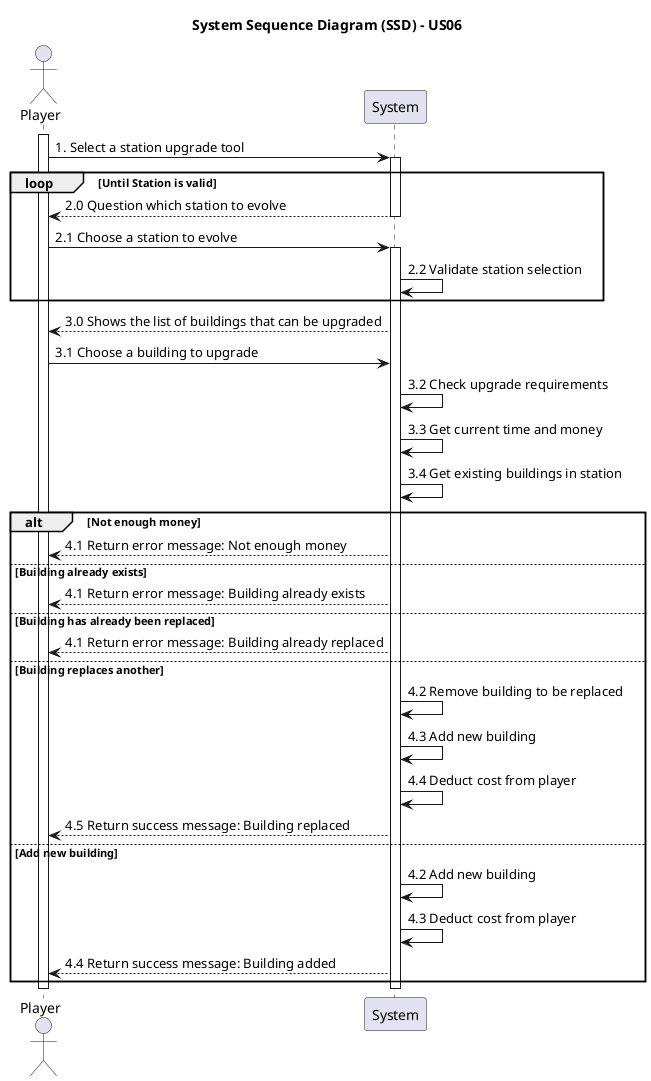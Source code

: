 @startuml

actor Player
participant System
title: System Sequence Diagram (SSD) - US06

activate Player
Player -> System: 1. Select a station upgrade tool
activate System

loop Until Station is valid
    System --> Player: 2.0 Question which station to evolve
    deactivate System

    Player -> System: 2.1 Choose a station to evolve
    activate System

    System -> System: 2.2 Validate station selection
end

System --> Player: 3.0 Shows the list of buildings that can be upgraded
Player -> System: 3.1 Choose a building to upgrade
System -> System: 3.2 Check upgrade requirements
System -> System: 3.3 Get current time and money
System -> System: 3.4 Get existing buildings in station

alt Not enough money
    System --> Player: 4.1 Return error message: Not enough money
else Building already exists
    System --> Player: 4.1 Return error message: Building already exists
else Building has already been replaced
    System --> Player: 4.1 Return error message: Building already replaced
else Building replaces another
    System -> System: 4.2 Remove building to be replaced
    System -> System: 4.3 Add new building
    System -> System: 4.4 Deduct cost from player
    System --> Player: 4.5 Return success message: Building replaced
else Add new building
    System -> System: 4.2 Add new building
    System -> System: 4.3 Deduct cost from player
    System --> Player: 4.4 Return success message: Building added
end

deactivate System
deactivate Player

@enduml
